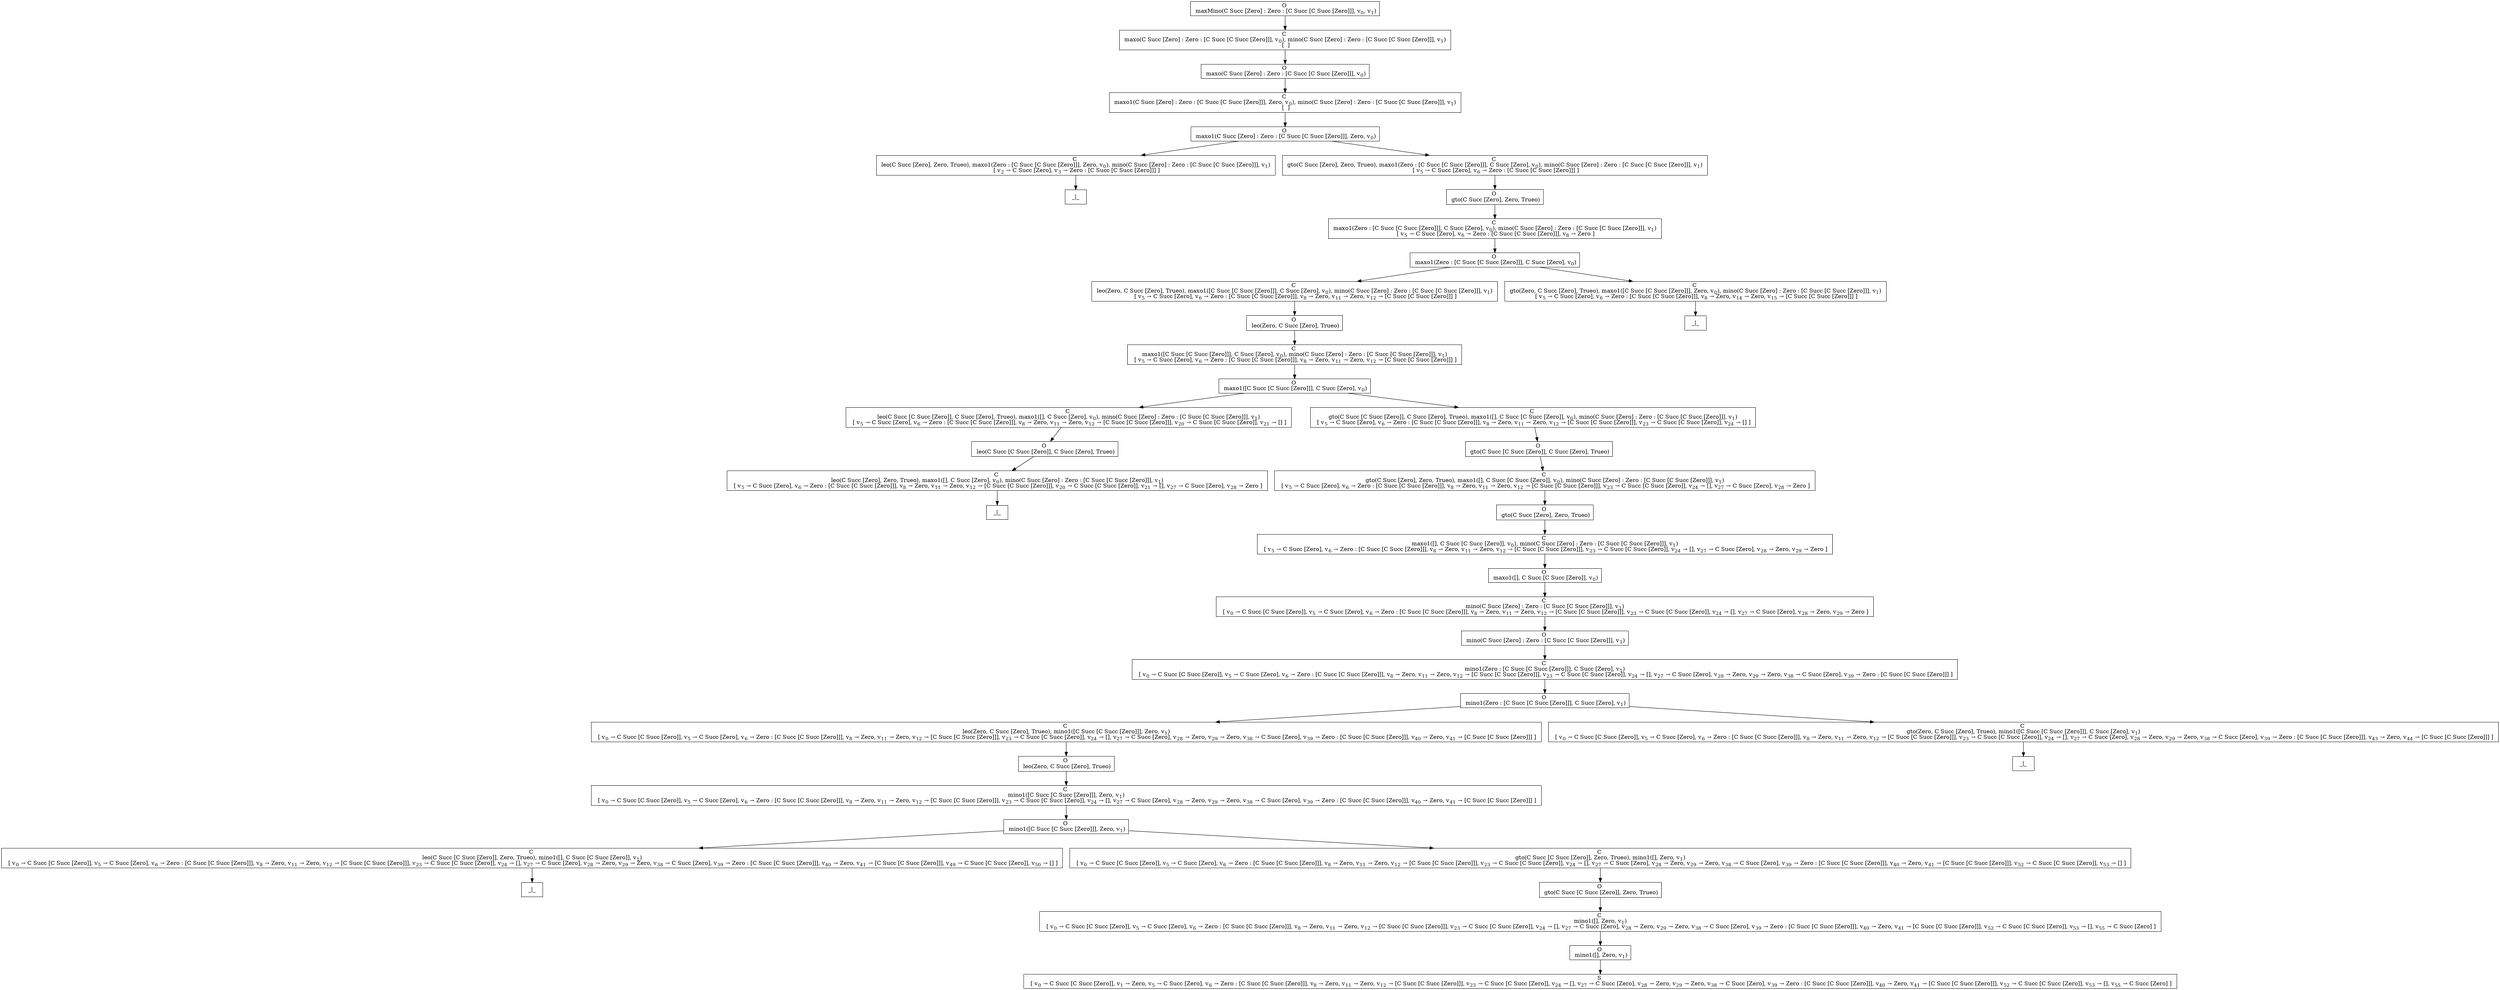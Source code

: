 digraph {
    graph [rankdir=TB
          ,bgcolor=transparent];
    node [shape=box
         ,fillcolor=white
         ,style=filled];
    0 [label=<O <BR/> maxMino(C Succ [Zero] : Zero : [C Succ [C Succ [Zero]]], v<SUB>0</SUB>, v<SUB>1</SUB>)>];
    1 [label=<C <BR/> maxo(C Succ [Zero] : Zero : [C Succ [C Succ [Zero]]], v<SUB>0</SUB>), mino(C Succ [Zero] : Zero : [C Succ [C Succ [Zero]]], v<SUB>1</SUB>) <BR/>  [  ] >];
    2 [label=<O <BR/> maxo(C Succ [Zero] : Zero : [C Succ [C Succ [Zero]]], v<SUB>0</SUB>)>];
    3 [label=<C <BR/> maxo1(C Succ [Zero] : Zero : [C Succ [C Succ [Zero]]], Zero, v<SUB>0</SUB>), mino(C Succ [Zero] : Zero : [C Succ [C Succ [Zero]]], v<SUB>1</SUB>) <BR/>  [  ] >];
    4 [label=<O <BR/> maxo1(C Succ [Zero] : Zero : [C Succ [C Succ [Zero]]], Zero, v<SUB>0</SUB>)>];
    5 [label=<C <BR/> leo(C Succ [Zero], Zero, Trueo), maxo1(Zero : [C Succ [C Succ [Zero]]], Zero, v<SUB>0</SUB>), mino(C Succ [Zero] : Zero : [C Succ [C Succ [Zero]]], v<SUB>1</SUB>) <BR/>  [ v<SUB>2</SUB> &rarr; C Succ [Zero], v<SUB>3</SUB> &rarr; Zero : [C Succ [C Succ [Zero]]] ] >];
    6 [label=<C <BR/> gto(C Succ [Zero], Zero, Trueo), maxo1(Zero : [C Succ [C Succ [Zero]]], C Succ [Zero], v<SUB>0</SUB>), mino(C Succ [Zero] : Zero : [C Succ [C Succ [Zero]]], v<SUB>1</SUB>) <BR/>  [ v<SUB>5</SUB> &rarr; C Succ [Zero], v<SUB>6</SUB> &rarr; Zero : [C Succ [C Succ [Zero]]] ] >];
    7 [label=<_|_>];
    8 [label=<O <BR/> gto(C Succ [Zero], Zero, Trueo)>];
    9 [label=<C <BR/> maxo1(Zero : [C Succ [C Succ [Zero]]], C Succ [Zero], v<SUB>0</SUB>), mino(C Succ [Zero] : Zero : [C Succ [C Succ [Zero]]], v<SUB>1</SUB>) <BR/>  [ v<SUB>5</SUB> &rarr; C Succ [Zero], v<SUB>6</SUB> &rarr; Zero : [C Succ [C Succ [Zero]]], v<SUB>8</SUB> &rarr; Zero ] >];
    10 [label=<O <BR/> maxo1(Zero : [C Succ [C Succ [Zero]]], C Succ [Zero], v<SUB>0</SUB>)>];
    11 [label=<C <BR/> leo(Zero, C Succ [Zero], Trueo), maxo1([C Succ [C Succ [Zero]]], C Succ [Zero], v<SUB>0</SUB>), mino(C Succ [Zero] : Zero : [C Succ [C Succ [Zero]]], v<SUB>1</SUB>) <BR/>  [ v<SUB>5</SUB> &rarr; C Succ [Zero], v<SUB>6</SUB> &rarr; Zero : [C Succ [C Succ [Zero]]], v<SUB>8</SUB> &rarr; Zero, v<SUB>11</SUB> &rarr; Zero, v<SUB>12</SUB> &rarr; [C Succ [C Succ [Zero]]] ] >];
    12 [label=<C <BR/> gto(Zero, C Succ [Zero], Trueo), maxo1([C Succ [C Succ [Zero]]], Zero, v<SUB>0</SUB>), mino(C Succ [Zero] : Zero : [C Succ [C Succ [Zero]]], v<SUB>1</SUB>) <BR/>  [ v<SUB>5</SUB> &rarr; C Succ [Zero], v<SUB>6</SUB> &rarr; Zero : [C Succ [C Succ [Zero]]], v<SUB>8</SUB> &rarr; Zero, v<SUB>14</SUB> &rarr; Zero, v<SUB>15</SUB> &rarr; [C Succ [C Succ [Zero]]] ] >];
    13 [label=<O <BR/> leo(Zero, C Succ [Zero], Trueo)>];
    14 [label=<C <BR/> maxo1([C Succ [C Succ [Zero]]], C Succ [Zero], v<SUB>0</SUB>), mino(C Succ [Zero] : Zero : [C Succ [C Succ [Zero]]], v<SUB>1</SUB>) <BR/>  [ v<SUB>5</SUB> &rarr; C Succ [Zero], v<SUB>6</SUB> &rarr; Zero : [C Succ [C Succ [Zero]]], v<SUB>8</SUB> &rarr; Zero, v<SUB>11</SUB> &rarr; Zero, v<SUB>12</SUB> &rarr; [C Succ [C Succ [Zero]]] ] >];
    15 [label=<O <BR/> maxo1([C Succ [C Succ [Zero]]], C Succ [Zero], v<SUB>0</SUB>)>];
    16 [label=<C <BR/> leo(C Succ [C Succ [Zero]], C Succ [Zero], Trueo), maxo1([], C Succ [Zero], v<SUB>0</SUB>), mino(C Succ [Zero] : Zero : [C Succ [C Succ [Zero]]], v<SUB>1</SUB>) <BR/>  [ v<SUB>5</SUB> &rarr; C Succ [Zero], v<SUB>6</SUB> &rarr; Zero : [C Succ [C Succ [Zero]]], v<SUB>8</SUB> &rarr; Zero, v<SUB>11</SUB> &rarr; Zero, v<SUB>12</SUB> &rarr; [C Succ [C Succ [Zero]]], v<SUB>20</SUB> &rarr; C Succ [C Succ [Zero]], v<SUB>21</SUB> &rarr; [] ] >];
    17 [label=<C <BR/> gto(C Succ [C Succ [Zero]], C Succ [Zero], Trueo), maxo1([], C Succ [C Succ [Zero]], v<SUB>0</SUB>), mino(C Succ [Zero] : Zero : [C Succ [C Succ [Zero]]], v<SUB>1</SUB>) <BR/>  [ v<SUB>5</SUB> &rarr; C Succ [Zero], v<SUB>6</SUB> &rarr; Zero : [C Succ [C Succ [Zero]]], v<SUB>8</SUB> &rarr; Zero, v<SUB>11</SUB> &rarr; Zero, v<SUB>12</SUB> &rarr; [C Succ [C Succ [Zero]]], v<SUB>23</SUB> &rarr; C Succ [C Succ [Zero]], v<SUB>24</SUB> &rarr; [] ] >];
    18 [label=<O <BR/> leo(C Succ [C Succ [Zero]], C Succ [Zero], Trueo)>];
    19 [label=<C <BR/> leo(C Succ [Zero], Zero, Trueo), maxo1([], C Succ [Zero], v<SUB>0</SUB>), mino(C Succ [Zero] : Zero : [C Succ [C Succ [Zero]]], v<SUB>1</SUB>) <BR/>  [ v<SUB>5</SUB> &rarr; C Succ [Zero], v<SUB>6</SUB> &rarr; Zero : [C Succ [C Succ [Zero]]], v<SUB>8</SUB> &rarr; Zero, v<SUB>11</SUB> &rarr; Zero, v<SUB>12</SUB> &rarr; [C Succ [C Succ [Zero]]], v<SUB>20</SUB> &rarr; C Succ [C Succ [Zero]], v<SUB>21</SUB> &rarr; [], v<SUB>27</SUB> &rarr; C Succ [Zero], v<SUB>28</SUB> &rarr; Zero ] >];
    20 [label=<_|_>];
    21 [label=<O <BR/> gto(C Succ [C Succ [Zero]], C Succ [Zero], Trueo)>];
    22 [label=<C <BR/> gto(C Succ [Zero], Zero, Trueo), maxo1([], C Succ [C Succ [Zero]], v<SUB>0</SUB>), mino(C Succ [Zero] : Zero : [C Succ [C Succ [Zero]]], v<SUB>1</SUB>) <BR/>  [ v<SUB>5</SUB> &rarr; C Succ [Zero], v<SUB>6</SUB> &rarr; Zero : [C Succ [C Succ [Zero]]], v<SUB>8</SUB> &rarr; Zero, v<SUB>11</SUB> &rarr; Zero, v<SUB>12</SUB> &rarr; [C Succ [C Succ [Zero]]], v<SUB>23</SUB> &rarr; C Succ [C Succ [Zero]], v<SUB>24</SUB> &rarr; [], v<SUB>27</SUB> &rarr; C Succ [Zero], v<SUB>28</SUB> &rarr; Zero ] >];
    23 [label=<O <BR/> gto(C Succ [Zero], Zero, Trueo)>];
    24 [label=<C <BR/> maxo1([], C Succ [C Succ [Zero]], v<SUB>0</SUB>), mino(C Succ [Zero] : Zero : [C Succ [C Succ [Zero]]], v<SUB>1</SUB>) <BR/>  [ v<SUB>5</SUB> &rarr; C Succ [Zero], v<SUB>6</SUB> &rarr; Zero : [C Succ [C Succ [Zero]]], v<SUB>8</SUB> &rarr; Zero, v<SUB>11</SUB> &rarr; Zero, v<SUB>12</SUB> &rarr; [C Succ [C Succ [Zero]]], v<SUB>23</SUB> &rarr; C Succ [C Succ [Zero]], v<SUB>24</SUB> &rarr; [], v<SUB>27</SUB> &rarr; C Succ [Zero], v<SUB>28</SUB> &rarr; Zero, v<SUB>29</SUB> &rarr; Zero ] >];
    25 [label=<O <BR/> maxo1([], C Succ [C Succ [Zero]], v<SUB>0</SUB>)>];
    26 [label=<C <BR/> mino(C Succ [Zero] : Zero : [C Succ [C Succ [Zero]]], v<SUB>1</SUB>) <BR/>  [ v<SUB>0</SUB> &rarr; C Succ [C Succ [Zero]], v<SUB>5</SUB> &rarr; C Succ [Zero], v<SUB>6</SUB> &rarr; Zero : [C Succ [C Succ [Zero]]], v<SUB>8</SUB> &rarr; Zero, v<SUB>11</SUB> &rarr; Zero, v<SUB>12</SUB> &rarr; [C Succ [C Succ [Zero]]], v<SUB>23</SUB> &rarr; C Succ [C Succ [Zero]], v<SUB>24</SUB> &rarr; [], v<SUB>27</SUB> &rarr; C Succ [Zero], v<SUB>28</SUB> &rarr; Zero, v<SUB>29</SUB> &rarr; Zero ] >];
    27 [label=<O <BR/> mino(C Succ [Zero] : Zero : [C Succ [C Succ [Zero]]], v<SUB>1</SUB>)>];
    28 [label=<C <BR/> mino1(Zero : [C Succ [C Succ [Zero]]], C Succ [Zero], v<SUB>1</SUB>) <BR/>  [ v<SUB>0</SUB> &rarr; C Succ [C Succ [Zero]], v<SUB>5</SUB> &rarr; C Succ [Zero], v<SUB>6</SUB> &rarr; Zero : [C Succ [C Succ [Zero]]], v<SUB>8</SUB> &rarr; Zero, v<SUB>11</SUB> &rarr; Zero, v<SUB>12</SUB> &rarr; [C Succ [C Succ [Zero]]], v<SUB>23</SUB> &rarr; C Succ [C Succ [Zero]], v<SUB>24</SUB> &rarr; [], v<SUB>27</SUB> &rarr; C Succ [Zero], v<SUB>28</SUB> &rarr; Zero, v<SUB>29</SUB> &rarr; Zero, v<SUB>38</SUB> &rarr; C Succ [Zero], v<SUB>39</SUB> &rarr; Zero : [C Succ [C Succ [Zero]]] ] >];
    29 [label=<O <BR/> mino1(Zero : [C Succ [C Succ [Zero]]], C Succ [Zero], v<SUB>1</SUB>)>];
    30 [label=<C <BR/> leo(Zero, C Succ [Zero], Trueo), mino1([C Succ [C Succ [Zero]]], Zero, v<SUB>1</SUB>) <BR/>  [ v<SUB>0</SUB> &rarr; C Succ [C Succ [Zero]], v<SUB>5</SUB> &rarr; C Succ [Zero], v<SUB>6</SUB> &rarr; Zero : [C Succ [C Succ [Zero]]], v<SUB>8</SUB> &rarr; Zero, v<SUB>11</SUB> &rarr; Zero, v<SUB>12</SUB> &rarr; [C Succ [C Succ [Zero]]], v<SUB>23</SUB> &rarr; C Succ [C Succ [Zero]], v<SUB>24</SUB> &rarr; [], v<SUB>27</SUB> &rarr; C Succ [Zero], v<SUB>28</SUB> &rarr; Zero, v<SUB>29</SUB> &rarr; Zero, v<SUB>38</SUB> &rarr; C Succ [Zero], v<SUB>39</SUB> &rarr; Zero : [C Succ [C Succ [Zero]]], v<SUB>40</SUB> &rarr; Zero, v<SUB>41</SUB> &rarr; [C Succ [C Succ [Zero]]] ] >];
    31 [label=<C <BR/> gto(Zero, C Succ [Zero], Trueo), mino1([C Succ [C Succ [Zero]]], C Succ [Zero], v<SUB>1</SUB>) <BR/>  [ v<SUB>0</SUB> &rarr; C Succ [C Succ [Zero]], v<SUB>5</SUB> &rarr; C Succ [Zero], v<SUB>6</SUB> &rarr; Zero : [C Succ [C Succ [Zero]]], v<SUB>8</SUB> &rarr; Zero, v<SUB>11</SUB> &rarr; Zero, v<SUB>12</SUB> &rarr; [C Succ [C Succ [Zero]]], v<SUB>23</SUB> &rarr; C Succ [C Succ [Zero]], v<SUB>24</SUB> &rarr; [], v<SUB>27</SUB> &rarr; C Succ [Zero], v<SUB>28</SUB> &rarr; Zero, v<SUB>29</SUB> &rarr; Zero, v<SUB>38</SUB> &rarr; C Succ [Zero], v<SUB>39</SUB> &rarr; Zero : [C Succ [C Succ [Zero]]], v<SUB>43</SUB> &rarr; Zero, v<SUB>44</SUB> &rarr; [C Succ [C Succ [Zero]]] ] >];
    32 [label=<O <BR/> leo(Zero, C Succ [Zero], Trueo)>];
    33 [label=<C <BR/> mino1([C Succ [C Succ [Zero]]], Zero, v<SUB>1</SUB>) <BR/>  [ v<SUB>0</SUB> &rarr; C Succ [C Succ [Zero]], v<SUB>5</SUB> &rarr; C Succ [Zero], v<SUB>6</SUB> &rarr; Zero : [C Succ [C Succ [Zero]]], v<SUB>8</SUB> &rarr; Zero, v<SUB>11</SUB> &rarr; Zero, v<SUB>12</SUB> &rarr; [C Succ [C Succ [Zero]]], v<SUB>23</SUB> &rarr; C Succ [C Succ [Zero]], v<SUB>24</SUB> &rarr; [], v<SUB>27</SUB> &rarr; C Succ [Zero], v<SUB>28</SUB> &rarr; Zero, v<SUB>29</SUB> &rarr; Zero, v<SUB>38</SUB> &rarr; C Succ [Zero], v<SUB>39</SUB> &rarr; Zero : [C Succ [C Succ [Zero]]], v<SUB>40</SUB> &rarr; Zero, v<SUB>41</SUB> &rarr; [C Succ [C Succ [Zero]]] ] >];
    34 [label=<O <BR/> mino1([C Succ [C Succ [Zero]]], Zero, v<SUB>1</SUB>)>];
    35 [label=<C <BR/> leo(C Succ [C Succ [Zero]], Zero, Trueo), mino1([], C Succ [C Succ [Zero]], v<SUB>1</SUB>) <BR/>  [ v<SUB>0</SUB> &rarr; C Succ [C Succ [Zero]], v<SUB>5</SUB> &rarr; C Succ [Zero], v<SUB>6</SUB> &rarr; Zero : [C Succ [C Succ [Zero]]], v<SUB>8</SUB> &rarr; Zero, v<SUB>11</SUB> &rarr; Zero, v<SUB>12</SUB> &rarr; [C Succ [C Succ [Zero]]], v<SUB>23</SUB> &rarr; C Succ [C Succ [Zero]], v<SUB>24</SUB> &rarr; [], v<SUB>27</SUB> &rarr; C Succ [Zero], v<SUB>28</SUB> &rarr; Zero, v<SUB>29</SUB> &rarr; Zero, v<SUB>38</SUB> &rarr; C Succ [Zero], v<SUB>39</SUB> &rarr; Zero : [C Succ [C Succ [Zero]]], v<SUB>40</SUB> &rarr; Zero, v<SUB>41</SUB> &rarr; [C Succ [C Succ [Zero]]], v<SUB>49</SUB> &rarr; C Succ [C Succ [Zero]], v<SUB>50</SUB> &rarr; [] ] >];
    36 [label=<C <BR/> gto(C Succ [C Succ [Zero]], Zero, Trueo), mino1([], Zero, v<SUB>1</SUB>) <BR/>  [ v<SUB>0</SUB> &rarr; C Succ [C Succ [Zero]], v<SUB>5</SUB> &rarr; C Succ [Zero], v<SUB>6</SUB> &rarr; Zero : [C Succ [C Succ [Zero]]], v<SUB>8</SUB> &rarr; Zero, v<SUB>11</SUB> &rarr; Zero, v<SUB>12</SUB> &rarr; [C Succ [C Succ [Zero]]], v<SUB>23</SUB> &rarr; C Succ [C Succ [Zero]], v<SUB>24</SUB> &rarr; [], v<SUB>27</SUB> &rarr; C Succ [Zero], v<SUB>28</SUB> &rarr; Zero, v<SUB>29</SUB> &rarr; Zero, v<SUB>38</SUB> &rarr; C Succ [Zero], v<SUB>39</SUB> &rarr; Zero : [C Succ [C Succ [Zero]]], v<SUB>40</SUB> &rarr; Zero, v<SUB>41</SUB> &rarr; [C Succ [C Succ [Zero]]], v<SUB>52</SUB> &rarr; C Succ [C Succ [Zero]], v<SUB>53</SUB> &rarr; [] ] >];
    37 [label=<_|_>];
    38 [label=<O <BR/> gto(C Succ [C Succ [Zero]], Zero, Trueo)>];
    39 [label=<C <BR/> mino1([], Zero, v<SUB>1</SUB>) <BR/>  [ v<SUB>0</SUB> &rarr; C Succ [C Succ [Zero]], v<SUB>5</SUB> &rarr; C Succ [Zero], v<SUB>6</SUB> &rarr; Zero : [C Succ [C Succ [Zero]]], v<SUB>8</SUB> &rarr; Zero, v<SUB>11</SUB> &rarr; Zero, v<SUB>12</SUB> &rarr; [C Succ [C Succ [Zero]]], v<SUB>23</SUB> &rarr; C Succ [C Succ [Zero]], v<SUB>24</SUB> &rarr; [], v<SUB>27</SUB> &rarr; C Succ [Zero], v<SUB>28</SUB> &rarr; Zero, v<SUB>29</SUB> &rarr; Zero, v<SUB>38</SUB> &rarr; C Succ [Zero], v<SUB>39</SUB> &rarr; Zero : [C Succ [C Succ [Zero]]], v<SUB>40</SUB> &rarr; Zero, v<SUB>41</SUB> &rarr; [C Succ [C Succ [Zero]]], v<SUB>52</SUB> &rarr; C Succ [C Succ [Zero]], v<SUB>53</SUB> &rarr; [], v<SUB>55</SUB> &rarr; C Succ [Zero] ] >];
    40 [label=<O <BR/> mino1([], Zero, v<SUB>1</SUB>)>];
    41 [label=<S <BR/>  [ v<SUB>0</SUB> &rarr; C Succ [C Succ [Zero]], v<SUB>1</SUB> &rarr; Zero, v<SUB>5</SUB> &rarr; C Succ [Zero], v<SUB>6</SUB> &rarr; Zero : [C Succ [C Succ [Zero]]], v<SUB>8</SUB> &rarr; Zero, v<SUB>11</SUB> &rarr; Zero, v<SUB>12</SUB> &rarr; [C Succ [C Succ [Zero]]], v<SUB>23</SUB> &rarr; C Succ [C Succ [Zero]], v<SUB>24</SUB> &rarr; [], v<SUB>27</SUB> &rarr; C Succ [Zero], v<SUB>28</SUB> &rarr; Zero, v<SUB>29</SUB> &rarr; Zero, v<SUB>38</SUB> &rarr; C Succ [Zero], v<SUB>39</SUB> &rarr; Zero : [C Succ [C Succ [Zero]]], v<SUB>40</SUB> &rarr; Zero, v<SUB>41</SUB> &rarr; [C Succ [C Succ [Zero]]], v<SUB>52</SUB> &rarr; C Succ [C Succ [Zero]], v<SUB>53</SUB> &rarr; [], v<SUB>55</SUB> &rarr; C Succ [Zero] ] >];
    42 [label=<_|_>];
    43 [label=<_|_>];
    0 -> 1 [label=""];
    1 -> 2 [label=""];
    2 -> 3 [label=""];
    3 -> 4 [label=""];
    4 -> 5 [label=""];
    4 -> 6 [label=""];
    5 -> 7 [label=""];
    6 -> 8 [label=""];
    8 -> 9 [label=""];
    9 -> 10 [label=""];
    10 -> 11 [label=""];
    10 -> 12 [label=""];
    11 -> 13 [label=""];
    12 -> 43 [label=""];
    13 -> 14 [label=""];
    14 -> 15 [label=""];
    15 -> 16 [label=""];
    15 -> 17 [label=""];
    16 -> 18 [label=""];
    17 -> 21 [label=""];
    18 -> 19 [label=""];
    19 -> 20 [label=""];
    21 -> 22 [label=""];
    22 -> 23 [label=""];
    23 -> 24 [label=""];
    24 -> 25 [label=""];
    25 -> 26 [label=""];
    26 -> 27 [label=""];
    27 -> 28 [label=""];
    28 -> 29 [label=""];
    29 -> 30 [label=""];
    29 -> 31 [label=""];
    30 -> 32 [label=""];
    31 -> 42 [label=""];
    32 -> 33 [label=""];
    33 -> 34 [label=""];
    34 -> 35 [label=""];
    34 -> 36 [label=""];
    35 -> 37 [label=""];
    36 -> 38 [label=""];
    38 -> 39 [label=""];
    39 -> 40 [label=""];
    40 -> 41 [label=""];
}